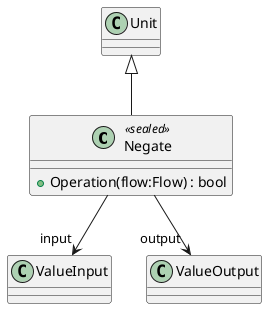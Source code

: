@startuml
class Negate <<sealed>> {
    + Operation(flow:Flow) : bool
}
Unit <|-- Negate
Negate --> "input" ValueInput
Negate --> "output" ValueOutput
@enduml

